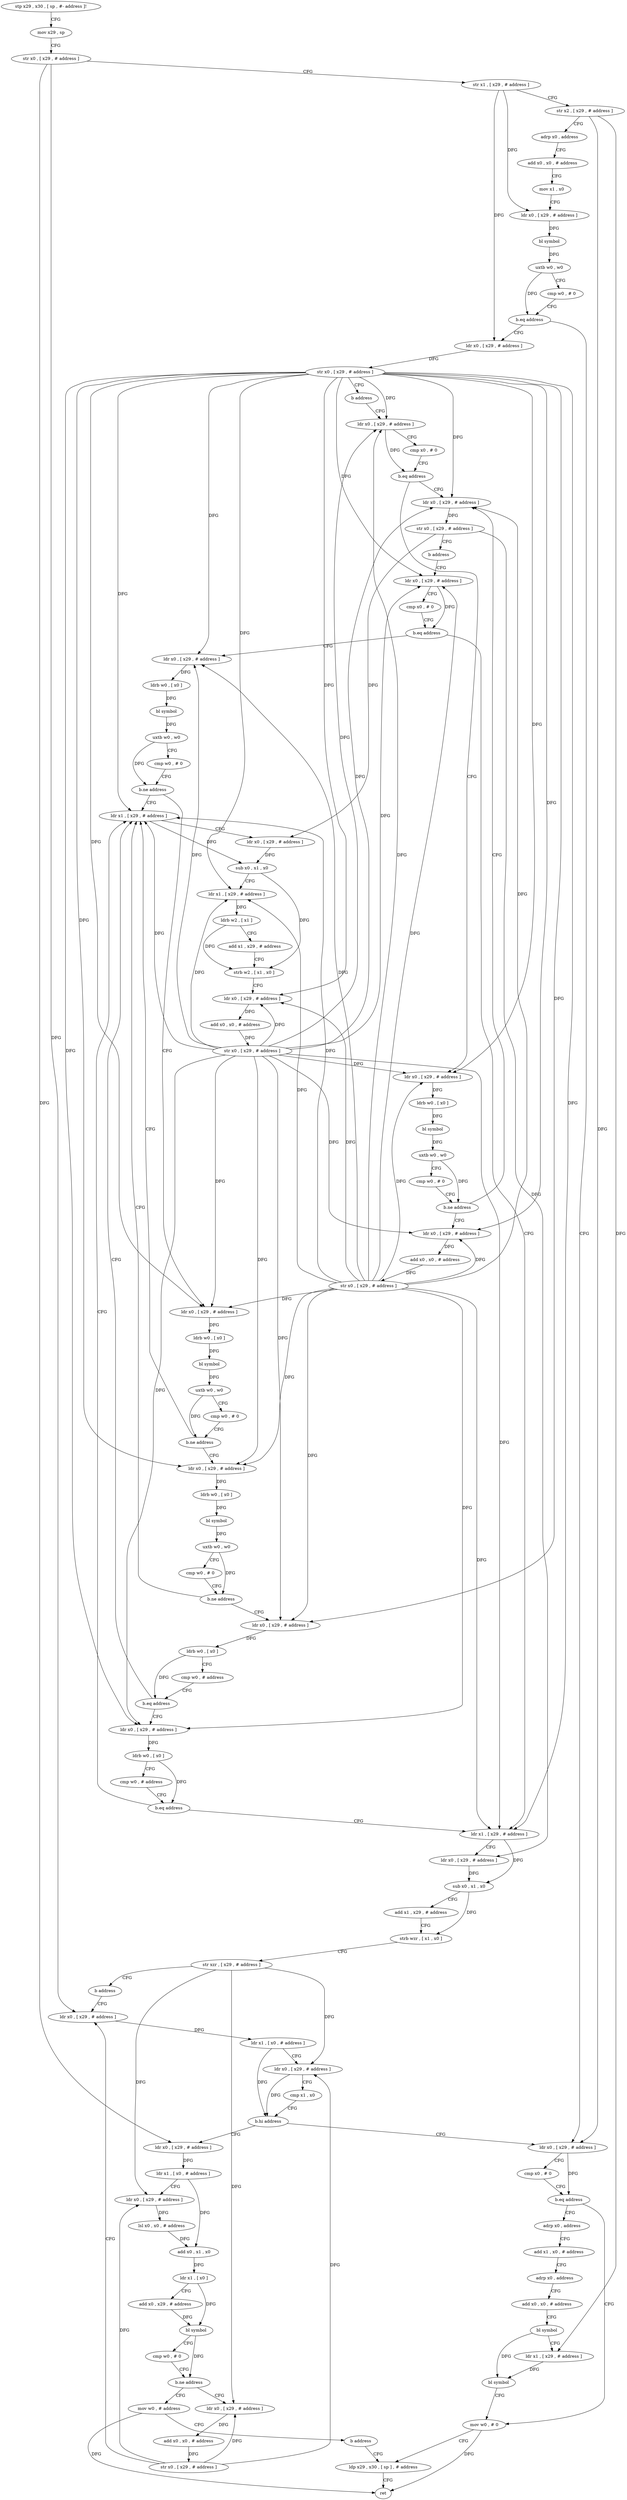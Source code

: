 digraph "func" {
"176812" [label = "stp x29 , x30 , [ sp , #- address ]!" ]
"176816" [label = "mov x29 , sp" ]
"176820" [label = "str x0 , [ x29 , # address ]" ]
"176824" [label = "str x1 , [ x29 , # address ]" ]
"176828" [label = "str x2 , [ x29 , # address ]" ]
"176832" [label = "adrp x0 , address" ]
"176836" [label = "add x0 , x0 , # address" ]
"176840" [label = "mov x1 , x0" ]
"176844" [label = "ldr x0 , [ x29 , # address ]" ]
"176848" [label = "bl symbol" ]
"176852" [label = "uxtb w0 , w0" ]
"176856" [label = "cmp w0 , # 0" ]
"176860" [label = "b.eq address" ]
"177200" [label = "ldr x0 , [ x29 , # address ]" ]
"176864" [label = "ldr x0 , [ x29 , # address ]" ]
"177204" [label = "cmp x0 , # 0" ]
"177208" [label = "b.eq address" ]
"177240" [label = "mov w0 , # 0" ]
"177212" [label = "adrp x0 , address" ]
"176868" [label = "str x0 , [ x29 , # address ]" ]
"176872" [label = "b address" ]
"176888" [label = "ldr x0 , [ x29 , # address ]" ]
"177244" [label = "ldp x29 , x30 , [ sp ] , # address" ]
"177216" [label = "add x1 , x0 , # address" ]
"177220" [label = "adrp x0 , address" ]
"177224" [label = "add x0 , x0 , # address" ]
"177228" [label = "bl symbol" ]
"177232" [label = "ldr x1 , [ x29 , # address ]" ]
"177236" [label = "bl symbol" ]
"176892" [label = "cmp x0 , # 0" ]
"176896" [label = "b.eq address" ]
"176924" [label = "ldr x0 , [ x29 , # address ]" ]
"176900" [label = "ldr x0 , [ x29 , # address ]" ]
"176928" [label = "str x0 , [ x29 , # address ]" ]
"176932" [label = "b address" ]
"176976" [label = "ldr x0 , [ x29 , # address ]" ]
"176904" [label = "ldrb w0 , [ x0 ]" ]
"176908" [label = "bl symbol" ]
"176912" [label = "uxtb w0 , w0" ]
"176916" [label = "cmp w0 , # 0" ]
"176920" [label = "b.ne address" ]
"176876" [label = "ldr x0 , [ x29 , # address ]" ]
"176980" [label = "cmp x0 , # 0" ]
"176984" [label = "b.eq address" ]
"177092" [label = "ldr x1 , [ x29 , # address ]" ]
"176988" [label = "ldr x0 , [ x29 , # address ]" ]
"176880" [label = "add x0 , x0 , # address" ]
"176884" [label = "str x0 , [ x29 , # address ]" ]
"177096" [label = "ldr x0 , [ x29 , # address ]" ]
"177100" [label = "sub x0 , x1 , x0" ]
"177104" [label = "add x1 , x29 , # address" ]
"177108" [label = "strb wzr , [ x1 , x0 ]" ]
"177112" [label = "str xzr , [ x29 , # address ]" ]
"177116" [label = "b address" ]
"177180" [label = "ldr x0 , [ x29 , # address ]" ]
"176992" [label = "ldrb w0 , [ x0 ]" ]
"176996" [label = "bl symbol" ]
"177000" [label = "uxtb w0 , w0" ]
"177004" [label = "cmp w0 , # 0" ]
"177008" [label = "b.ne address" ]
"176936" [label = "ldr x1 , [ x29 , # address ]" ]
"177012" [label = "ldr x0 , [ x29 , # address ]" ]
"177184" [label = "ldr x1 , [ x0 , # address ]" ]
"177188" [label = "ldr x0 , [ x29 , # address ]" ]
"177192" [label = "cmp x1 , x0" ]
"177196" [label = "b.hi address" ]
"177120" [label = "ldr x0 , [ x29 , # address ]" ]
"176940" [label = "ldr x0 , [ x29 , # address ]" ]
"176944" [label = "sub x0 , x1 , x0" ]
"176948" [label = "ldr x1 , [ x29 , # address ]" ]
"176952" [label = "ldrb w2 , [ x1 ]" ]
"176956" [label = "add x1 , x29 , # address" ]
"176960" [label = "strb w2 , [ x1 , x0 ]" ]
"176964" [label = "ldr x0 , [ x29 , # address ]" ]
"176968" [label = "add x0 , x0 , # address" ]
"176972" [label = "str x0 , [ x29 , # address ]" ]
"177016" [label = "ldrb w0 , [ x0 ]" ]
"177020" [label = "bl symbol" ]
"177024" [label = "uxtb w0 , w0" ]
"177028" [label = "cmp w0 , # 0" ]
"177032" [label = "b.ne address" ]
"177036" [label = "ldr x0 , [ x29 , # address ]" ]
"177124" [label = "ldr x1 , [ x0 , # address ]" ]
"177128" [label = "ldr x0 , [ x29 , # address ]" ]
"177132" [label = "lsl x0 , x0 , # address" ]
"177136" [label = "add x0 , x1 , x0" ]
"177140" [label = "ldr x1 , [ x0 ]" ]
"177144" [label = "add x0 , x29 , # address" ]
"177148" [label = "bl symbol" ]
"177152" [label = "cmp w0 , # 0" ]
"177156" [label = "b.ne address" ]
"177168" [label = "ldr x0 , [ x29 , # address ]" ]
"177160" [label = "mov w0 , # address" ]
"177040" [label = "ldrb w0 , [ x0 ]" ]
"177044" [label = "bl symbol" ]
"177048" [label = "uxtb w0 , w0" ]
"177052" [label = "cmp w0 , # 0" ]
"177056" [label = "b.ne address" ]
"177060" [label = "ldr x0 , [ x29 , # address ]" ]
"177172" [label = "add x0 , x0 , # address" ]
"177176" [label = "str x0 , [ x29 , # address ]" ]
"177164" [label = "b address" ]
"177064" [label = "ldrb w0 , [ x0 ]" ]
"177068" [label = "cmp w0 , # address" ]
"177072" [label = "b.eq address" ]
"177076" [label = "ldr x0 , [ x29 , # address ]" ]
"177248" [label = "ret" ]
"177080" [label = "ldrb w0 , [ x0 ]" ]
"177084" [label = "cmp w0 , # address" ]
"177088" [label = "b.eq address" ]
"176812" -> "176816" [ label = "CFG" ]
"176816" -> "176820" [ label = "CFG" ]
"176820" -> "176824" [ label = "CFG" ]
"176820" -> "177180" [ label = "DFG" ]
"176820" -> "177120" [ label = "DFG" ]
"176824" -> "176828" [ label = "CFG" ]
"176824" -> "176844" [ label = "DFG" ]
"176824" -> "176864" [ label = "DFG" ]
"176828" -> "176832" [ label = "CFG" ]
"176828" -> "177200" [ label = "DFG" ]
"176828" -> "177232" [ label = "DFG" ]
"176832" -> "176836" [ label = "CFG" ]
"176836" -> "176840" [ label = "CFG" ]
"176840" -> "176844" [ label = "CFG" ]
"176844" -> "176848" [ label = "DFG" ]
"176848" -> "176852" [ label = "DFG" ]
"176852" -> "176856" [ label = "CFG" ]
"176852" -> "176860" [ label = "DFG" ]
"176856" -> "176860" [ label = "CFG" ]
"176860" -> "177200" [ label = "CFG" ]
"176860" -> "176864" [ label = "CFG" ]
"177200" -> "177204" [ label = "CFG" ]
"177200" -> "177208" [ label = "DFG" ]
"176864" -> "176868" [ label = "DFG" ]
"177204" -> "177208" [ label = "CFG" ]
"177208" -> "177240" [ label = "CFG" ]
"177208" -> "177212" [ label = "CFG" ]
"177240" -> "177244" [ label = "CFG" ]
"177240" -> "177248" [ label = "DFG" ]
"177212" -> "177216" [ label = "CFG" ]
"176868" -> "176872" [ label = "CFG" ]
"176868" -> "176888" [ label = "DFG" ]
"176868" -> "176924" [ label = "DFG" ]
"176868" -> "176900" [ label = "DFG" ]
"176868" -> "176976" [ label = "DFG" ]
"176868" -> "176876" [ label = "DFG" ]
"176868" -> "177092" [ label = "DFG" ]
"176868" -> "176988" [ label = "DFG" ]
"176868" -> "176936" [ label = "DFG" ]
"176868" -> "176948" [ label = "DFG" ]
"176868" -> "176964" [ label = "DFG" ]
"176868" -> "177012" [ label = "DFG" ]
"176868" -> "177036" [ label = "DFG" ]
"176868" -> "177060" [ label = "DFG" ]
"176868" -> "177076" [ label = "DFG" ]
"176872" -> "176888" [ label = "CFG" ]
"176888" -> "176892" [ label = "CFG" ]
"176888" -> "176896" [ label = "DFG" ]
"177244" -> "177248" [ label = "CFG" ]
"177216" -> "177220" [ label = "CFG" ]
"177220" -> "177224" [ label = "CFG" ]
"177224" -> "177228" [ label = "CFG" ]
"177228" -> "177232" [ label = "CFG" ]
"177228" -> "177236" [ label = "DFG" ]
"177232" -> "177236" [ label = "DFG" ]
"177236" -> "177240" [ label = "CFG" ]
"176892" -> "176896" [ label = "CFG" ]
"176896" -> "176924" [ label = "CFG" ]
"176896" -> "176900" [ label = "CFG" ]
"176924" -> "176928" [ label = "DFG" ]
"176900" -> "176904" [ label = "DFG" ]
"176928" -> "176932" [ label = "CFG" ]
"176928" -> "177096" [ label = "DFG" ]
"176928" -> "176940" [ label = "DFG" ]
"176932" -> "176976" [ label = "CFG" ]
"176976" -> "176980" [ label = "CFG" ]
"176976" -> "176984" [ label = "DFG" ]
"176904" -> "176908" [ label = "DFG" ]
"176908" -> "176912" [ label = "DFG" ]
"176912" -> "176916" [ label = "CFG" ]
"176912" -> "176920" [ label = "DFG" ]
"176916" -> "176920" [ label = "CFG" ]
"176920" -> "176876" [ label = "CFG" ]
"176920" -> "176924" [ label = "CFG" ]
"176876" -> "176880" [ label = "DFG" ]
"176980" -> "176984" [ label = "CFG" ]
"176984" -> "177092" [ label = "CFG" ]
"176984" -> "176988" [ label = "CFG" ]
"177092" -> "177096" [ label = "CFG" ]
"177092" -> "177100" [ label = "DFG" ]
"176988" -> "176992" [ label = "DFG" ]
"176880" -> "176884" [ label = "DFG" ]
"176884" -> "176888" [ label = "DFG" ]
"176884" -> "176924" [ label = "DFG" ]
"176884" -> "176900" [ label = "DFG" ]
"176884" -> "176976" [ label = "DFG" ]
"176884" -> "176876" [ label = "DFG" ]
"176884" -> "177092" [ label = "DFG" ]
"176884" -> "176988" [ label = "DFG" ]
"176884" -> "176936" [ label = "DFG" ]
"176884" -> "176948" [ label = "DFG" ]
"176884" -> "176964" [ label = "DFG" ]
"176884" -> "177012" [ label = "DFG" ]
"176884" -> "177036" [ label = "DFG" ]
"176884" -> "177060" [ label = "DFG" ]
"176884" -> "177076" [ label = "DFG" ]
"177096" -> "177100" [ label = "DFG" ]
"177100" -> "177104" [ label = "CFG" ]
"177100" -> "177108" [ label = "DFG" ]
"177104" -> "177108" [ label = "CFG" ]
"177108" -> "177112" [ label = "CFG" ]
"177112" -> "177116" [ label = "CFG" ]
"177112" -> "177188" [ label = "DFG" ]
"177112" -> "177128" [ label = "DFG" ]
"177112" -> "177168" [ label = "DFG" ]
"177116" -> "177180" [ label = "CFG" ]
"177180" -> "177184" [ label = "DFG" ]
"176992" -> "176996" [ label = "DFG" ]
"176996" -> "177000" [ label = "DFG" ]
"177000" -> "177004" [ label = "CFG" ]
"177000" -> "177008" [ label = "DFG" ]
"177004" -> "177008" [ label = "CFG" ]
"177008" -> "176936" [ label = "CFG" ]
"177008" -> "177012" [ label = "CFG" ]
"176936" -> "176940" [ label = "CFG" ]
"176936" -> "176944" [ label = "DFG" ]
"177012" -> "177016" [ label = "DFG" ]
"177184" -> "177188" [ label = "CFG" ]
"177184" -> "177196" [ label = "DFG" ]
"177188" -> "177192" [ label = "CFG" ]
"177188" -> "177196" [ label = "DFG" ]
"177192" -> "177196" [ label = "CFG" ]
"177196" -> "177120" [ label = "CFG" ]
"177196" -> "177200" [ label = "CFG" ]
"177120" -> "177124" [ label = "DFG" ]
"176940" -> "176944" [ label = "DFG" ]
"176944" -> "176948" [ label = "CFG" ]
"176944" -> "176960" [ label = "DFG" ]
"176948" -> "176952" [ label = "DFG" ]
"176952" -> "176956" [ label = "CFG" ]
"176952" -> "176960" [ label = "DFG" ]
"176956" -> "176960" [ label = "CFG" ]
"176960" -> "176964" [ label = "CFG" ]
"176964" -> "176968" [ label = "DFG" ]
"176968" -> "176972" [ label = "DFG" ]
"176972" -> "176976" [ label = "DFG" ]
"176972" -> "176888" [ label = "DFG" ]
"176972" -> "176924" [ label = "DFG" ]
"176972" -> "176900" [ label = "DFG" ]
"176972" -> "176876" [ label = "DFG" ]
"176972" -> "177092" [ label = "DFG" ]
"176972" -> "176988" [ label = "DFG" ]
"176972" -> "176936" [ label = "DFG" ]
"176972" -> "176948" [ label = "DFG" ]
"176972" -> "176964" [ label = "DFG" ]
"176972" -> "177012" [ label = "DFG" ]
"176972" -> "177036" [ label = "DFG" ]
"176972" -> "177060" [ label = "DFG" ]
"176972" -> "177076" [ label = "DFG" ]
"177016" -> "177020" [ label = "DFG" ]
"177020" -> "177024" [ label = "DFG" ]
"177024" -> "177028" [ label = "CFG" ]
"177024" -> "177032" [ label = "DFG" ]
"177028" -> "177032" [ label = "CFG" ]
"177032" -> "176936" [ label = "CFG" ]
"177032" -> "177036" [ label = "CFG" ]
"177036" -> "177040" [ label = "DFG" ]
"177124" -> "177128" [ label = "CFG" ]
"177124" -> "177136" [ label = "DFG" ]
"177128" -> "177132" [ label = "DFG" ]
"177132" -> "177136" [ label = "DFG" ]
"177136" -> "177140" [ label = "DFG" ]
"177140" -> "177144" [ label = "CFG" ]
"177140" -> "177148" [ label = "DFG" ]
"177144" -> "177148" [ label = "DFG" ]
"177148" -> "177152" [ label = "CFG" ]
"177148" -> "177156" [ label = "DFG" ]
"177152" -> "177156" [ label = "CFG" ]
"177156" -> "177168" [ label = "CFG" ]
"177156" -> "177160" [ label = "CFG" ]
"177168" -> "177172" [ label = "DFG" ]
"177160" -> "177164" [ label = "CFG" ]
"177160" -> "177248" [ label = "DFG" ]
"177040" -> "177044" [ label = "DFG" ]
"177044" -> "177048" [ label = "DFG" ]
"177048" -> "177052" [ label = "CFG" ]
"177048" -> "177056" [ label = "DFG" ]
"177052" -> "177056" [ label = "CFG" ]
"177056" -> "176936" [ label = "CFG" ]
"177056" -> "177060" [ label = "CFG" ]
"177060" -> "177064" [ label = "DFG" ]
"177172" -> "177176" [ label = "DFG" ]
"177176" -> "177180" [ label = "CFG" ]
"177176" -> "177188" [ label = "DFG" ]
"177176" -> "177128" [ label = "DFG" ]
"177176" -> "177168" [ label = "DFG" ]
"177164" -> "177244" [ label = "CFG" ]
"177064" -> "177068" [ label = "CFG" ]
"177064" -> "177072" [ label = "DFG" ]
"177068" -> "177072" [ label = "CFG" ]
"177072" -> "176936" [ label = "CFG" ]
"177072" -> "177076" [ label = "CFG" ]
"177076" -> "177080" [ label = "DFG" ]
"177080" -> "177084" [ label = "CFG" ]
"177080" -> "177088" [ label = "DFG" ]
"177084" -> "177088" [ label = "CFG" ]
"177088" -> "176936" [ label = "CFG" ]
"177088" -> "177092" [ label = "CFG" ]
}
